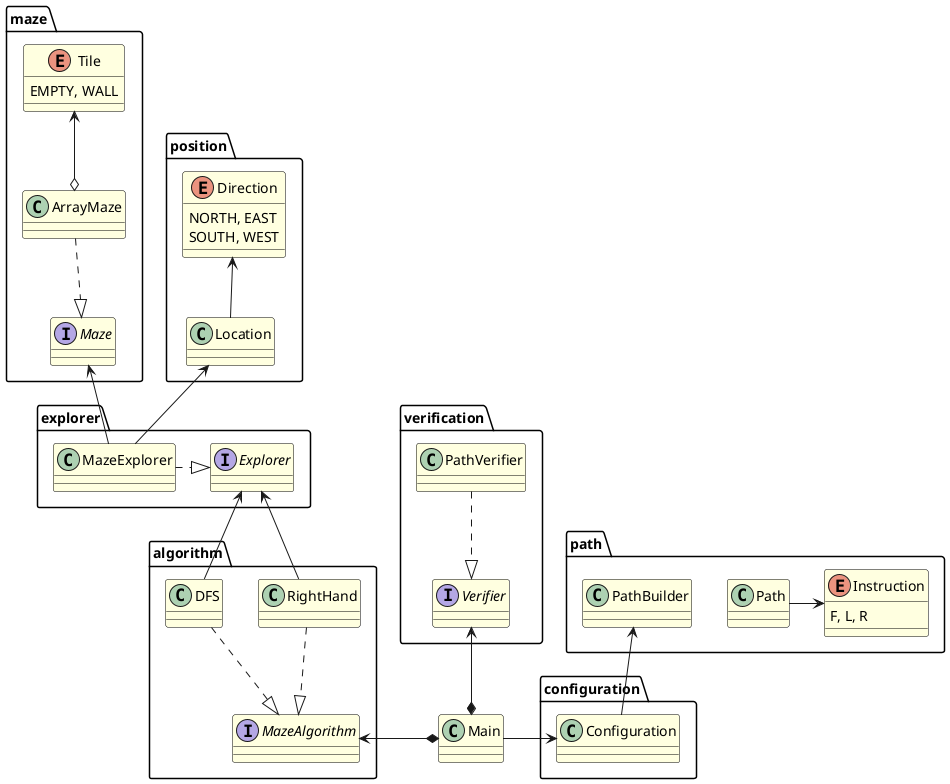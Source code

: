 @startuml MainConcepts
!define MyTheme
skinparam class {
    BackgroundColor #LightYellow
    BorderColor #000000
    FontColor #000000
}

skinparam stereotypeCBackgroundColor #LightYellow
skinparam stereotypeCBorderColor #000000
skinparam stereotypeCFontColor #000000

class Main

package algorithm {
    interface MazeAlgorithm {
        ' + getPath(factorized: boolean): String
    }

    class RightHand

    class DFS
}

package configuration {
    class Configuration
}

package explorer {
    interface Explorer {
        ' + goRight(): boolean
        ' + goLeft(): boolean
        ' + goForward(): boolean
        ' + goRight(): void
        ' + goLeft(): void 
        ' + isAt(loc: Location): boolean
    }

    class MazeExplorer
}

package maze {
    interface Maze {
        ' + getNeighbours(loc: Location): Map<Direction, Tile>

    }

    class ArrayMaze

    enum Tile {
        EMPTY, WALL
    }
}

package path {
    enum Instruction {
        F, L, R
    }

    class Path

    class PathBuilder
}

package position {
    enum Direction {
        NORTH, EAST
        SOUTH, WEST
    }

    class Location
}

package verification {
    interface Verifier

    Class PathVerifier
}

' Main *--up> Maze
Main *--left> MazeAlgorithm
Main *--up> Verifier

Maze <|..up ArrayMaze
ArrayMaze o--up> Tile

DFS ..down|> MazeAlgorithm
RightHand ..down|> MazeAlgorithm

' Main --> Path
Main --right> Configuration

Configuration --up> PathBuilder

MazeExplorer --up> Location
Location --up> Direction

RightHand --up> Explorer
DFS --up> Explorer

MazeExplorer ..right|> Explorer

Path --right> Instruction

PathVerifier ..|> Verifier

MazeExplorer --up> Maze

@enduml